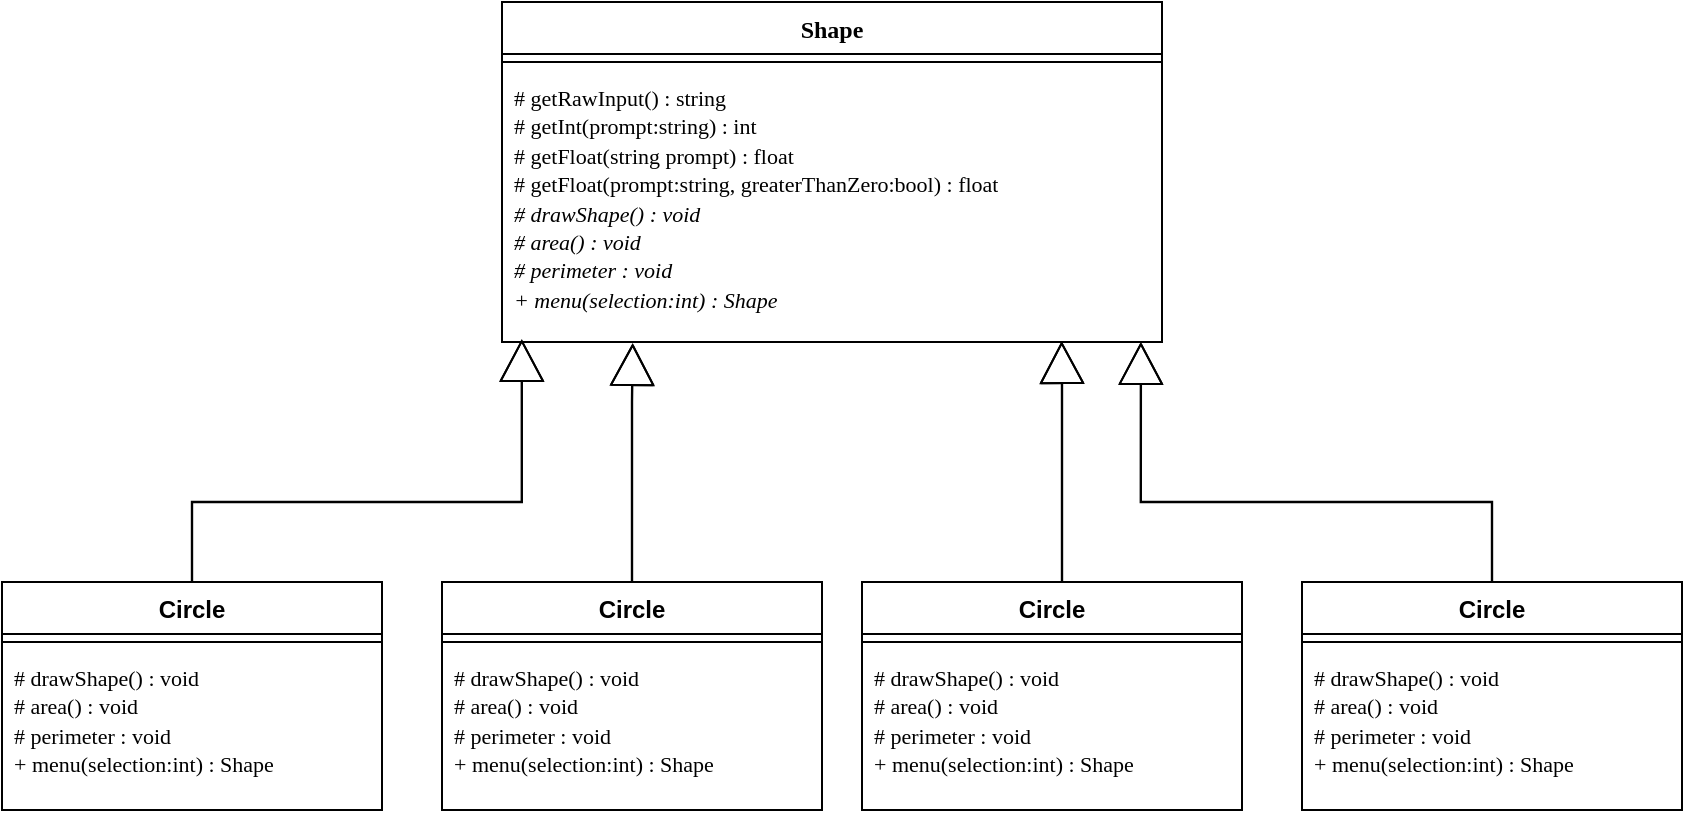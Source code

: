 <mxfile version="21.1.1" type="device">
  <diagram id="AK-pvQWccVTcr_6bdEfi" name="Page-1">
    <mxGraphModel dx="65" dy="40" grid="1" gridSize="10" guides="1" tooltips="1" connect="1" arrows="1" fold="1" page="1" pageScale="1" pageWidth="1600" pageHeight="900" math="0" shadow="0">
      <root>
        <mxCell id="0" />
        <mxCell id="1" parent="0" />
        <mxCell id="F4VY5fmV-4Neg_cE4m9Q-1" value="&lt;font face=&quot;Verdana&quot;&gt;Shape&lt;/font&gt;" style="swimlane;fontStyle=1;align=center;verticalAlign=top;childLayout=stackLayout;horizontal=1;startSize=26;horizontalStack=0;resizeParent=1;resizeParentMax=0;resizeLast=0;collapsible=1;marginBottom=0;whiteSpace=wrap;html=1;" vertex="1" parent="1">
          <mxGeometry x="570" y="160" width="330" height="170" as="geometry" />
        </mxCell>
        <mxCell id="F4VY5fmV-4Neg_cE4m9Q-3" value="" style="line;strokeWidth=1;fillColor=none;align=left;verticalAlign=middle;spacingTop=-1;spacingLeft=3;spacingRight=3;rotatable=0;labelPosition=right;points=[];portConstraint=eastwest;strokeColor=inherit;" vertex="1" parent="F4VY5fmV-4Neg_cE4m9Q-1">
          <mxGeometry y="26" width="330" height="8" as="geometry" />
        </mxCell>
        <mxCell id="F4VY5fmV-4Neg_cE4m9Q-4" value="&lt;font style=&quot;font-size: 11px;&quot; face=&quot;Verdana&quot;&gt;# getRawInput() : string&lt;br&gt;# getInt(prompt:string) : int&lt;br&gt;# getFloat(string prompt) : float&lt;br&gt;# getFloat(prompt:string, greaterThanZero:bool) : float&lt;br&gt;&lt;i&gt;# drawShape() : void&lt;br&gt;# area() : void&lt;br&gt;# perimeter : void&lt;br&gt;+ menu(selection:int) : Shape&lt;/i&gt;&lt;/font&gt;" style="text;strokeColor=none;fillColor=none;align=left;verticalAlign=top;spacingLeft=4;spacingRight=4;overflow=hidden;rotatable=0;points=[[0,0.5],[1,0.5]];portConstraint=eastwest;whiteSpace=wrap;html=1;" vertex="1" parent="F4VY5fmV-4Neg_cE4m9Q-1">
          <mxGeometry y="34" width="330" height="136" as="geometry" />
        </mxCell>
        <mxCell id="F4VY5fmV-4Neg_cE4m9Q-9" style="edgeStyle=orthogonalEdgeStyle;rounded=0;orthogonalLoop=1;jettySize=auto;html=1;shape=flexArrow;width=0.192;endSize=6.302;entryX=0.03;entryY=0.993;entryDx=0;entryDy=0;entryPerimeter=0;" edge="1" parent="1" source="F4VY5fmV-4Neg_cE4m9Q-5" target="F4VY5fmV-4Neg_cE4m9Q-4">
          <mxGeometry relative="1" as="geometry">
            <mxPoint x="740" y="340" as="targetPoint" />
            <Array as="points">
              <mxPoint x="415" y="410" />
              <mxPoint x="580" y="410" />
            </Array>
          </mxGeometry>
        </mxCell>
        <mxCell id="F4VY5fmV-4Neg_cE4m9Q-5" value="Circle" style="swimlane;fontStyle=1;align=center;verticalAlign=top;childLayout=stackLayout;horizontal=1;startSize=26;horizontalStack=0;resizeParent=1;resizeParentMax=0;resizeLast=0;collapsible=1;marginBottom=0;whiteSpace=wrap;html=1;" vertex="1" parent="1">
          <mxGeometry x="320" y="450" width="190" height="114" as="geometry" />
        </mxCell>
        <mxCell id="F4VY5fmV-4Neg_cE4m9Q-7" value="" style="line;strokeWidth=1;fillColor=none;align=left;verticalAlign=middle;spacingTop=-1;spacingLeft=3;spacingRight=3;rotatable=0;labelPosition=right;points=[];portConstraint=eastwest;strokeColor=inherit;" vertex="1" parent="F4VY5fmV-4Neg_cE4m9Q-5">
          <mxGeometry y="26" width="190" height="8" as="geometry" />
        </mxCell>
        <mxCell id="F4VY5fmV-4Neg_cE4m9Q-8" value="&lt;span style=&quot;border-color: var(--border-color); font-family: Verdana; font-size: 11px;&quot;&gt;# drawShape() : void&lt;br style=&quot;border-color: var(--border-color);&quot;&gt;# area() : void&lt;br style=&quot;border-color: var(--border-color);&quot;&gt;# perimeter : void&lt;br style=&quot;border-color: var(--border-color);&quot;&gt;+ menu(selection:int) : Shape&lt;/span&gt;" style="text;strokeColor=none;fillColor=none;align=left;verticalAlign=top;spacingLeft=4;spacingRight=4;overflow=hidden;rotatable=0;points=[[0,0.5],[1,0.5]];portConstraint=eastwest;whiteSpace=wrap;html=1;" vertex="1" parent="F4VY5fmV-4Neg_cE4m9Q-5">
          <mxGeometry y="34" width="190" height="80" as="geometry" />
        </mxCell>
        <mxCell id="F4VY5fmV-4Neg_cE4m9Q-10" value="Circle" style="swimlane;fontStyle=1;align=center;verticalAlign=top;childLayout=stackLayout;horizontal=1;startSize=26;horizontalStack=0;resizeParent=1;resizeParentMax=0;resizeLast=0;collapsible=1;marginBottom=0;whiteSpace=wrap;html=1;" vertex="1" parent="1">
          <mxGeometry x="540" y="450" width="190" height="114" as="geometry" />
        </mxCell>
        <mxCell id="F4VY5fmV-4Neg_cE4m9Q-11" value="" style="line;strokeWidth=1;fillColor=none;align=left;verticalAlign=middle;spacingTop=-1;spacingLeft=3;spacingRight=3;rotatable=0;labelPosition=right;points=[];portConstraint=eastwest;strokeColor=inherit;" vertex="1" parent="F4VY5fmV-4Neg_cE4m9Q-10">
          <mxGeometry y="26" width="190" height="8" as="geometry" />
        </mxCell>
        <mxCell id="F4VY5fmV-4Neg_cE4m9Q-12" value="&lt;span style=&quot;border-color: var(--border-color); font-family: Verdana; font-size: 11px;&quot;&gt;# drawShape() : void&lt;br style=&quot;border-color: var(--border-color);&quot;&gt;# area() : void&lt;br style=&quot;border-color: var(--border-color);&quot;&gt;# perimeter : void&lt;br style=&quot;border-color: var(--border-color);&quot;&gt;+ menu(selection:int) : Shape&lt;/span&gt;" style="text;strokeColor=none;fillColor=none;align=left;verticalAlign=top;spacingLeft=4;spacingRight=4;overflow=hidden;rotatable=0;points=[[0,0.5],[1,0.5]];portConstraint=eastwest;whiteSpace=wrap;html=1;" vertex="1" parent="F4VY5fmV-4Neg_cE4m9Q-10">
          <mxGeometry y="34" width="190" height="80" as="geometry" />
        </mxCell>
        <mxCell id="F4VY5fmV-4Neg_cE4m9Q-13" value="Circle" style="swimlane;fontStyle=1;align=center;verticalAlign=top;childLayout=stackLayout;horizontal=1;startSize=26;horizontalStack=0;resizeParent=1;resizeParentMax=0;resizeLast=0;collapsible=1;marginBottom=0;whiteSpace=wrap;html=1;" vertex="1" parent="1">
          <mxGeometry x="750" y="450" width="190" height="114" as="geometry" />
        </mxCell>
        <mxCell id="F4VY5fmV-4Neg_cE4m9Q-14" value="" style="line;strokeWidth=1;fillColor=none;align=left;verticalAlign=middle;spacingTop=-1;spacingLeft=3;spacingRight=3;rotatable=0;labelPosition=right;points=[];portConstraint=eastwest;strokeColor=inherit;" vertex="1" parent="F4VY5fmV-4Neg_cE4m9Q-13">
          <mxGeometry y="26" width="190" height="8" as="geometry" />
        </mxCell>
        <mxCell id="F4VY5fmV-4Neg_cE4m9Q-15" value="&lt;span style=&quot;border-color: var(--border-color); font-family: Verdana; font-size: 11px;&quot;&gt;# drawShape() : void&lt;br style=&quot;border-color: var(--border-color);&quot;&gt;# area() : void&lt;br style=&quot;border-color: var(--border-color);&quot;&gt;# perimeter : void&lt;br style=&quot;border-color: var(--border-color);&quot;&gt;+ menu(selection:int) : Shape&lt;/span&gt;" style="text;strokeColor=none;fillColor=none;align=left;verticalAlign=top;spacingLeft=4;spacingRight=4;overflow=hidden;rotatable=0;points=[[0,0.5],[1,0.5]];portConstraint=eastwest;whiteSpace=wrap;html=1;" vertex="1" parent="F4VY5fmV-4Neg_cE4m9Q-13">
          <mxGeometry y="34" width="190" height="80" as="geometry" />
        </mxCell>
        <mxCell id="F4VY5fmV-4Neg_cE4m9Q-16" value="Circle" style="swimlane;fontStyle=1;align=center;verticalAlign=top;childLayout=stackLayout;horizontal=1;startSize=26;horizontalStack=0;resizeParent=1;resizeParentMax=0;resizeLast=0;collapsible=1;marginBottom=0;whiteSpace=wrap;html=1;" vertex="1" parent="1">
          <mxGeometry x="970" y="450" width="190" height="114" as="geometry" />
        </mxCell>
        <mxCell id="F4VY5fmV-4Neg_cE4m9Q-17" value="" style="line;strokeWidth=1;fillColor=none;align=left;verticalAlign=middle;spacingTop=-1;spacingLeft=3;spacingRight=3;rotatable=0;labelPosition=right;points=[];portConstraint=eastwest;strokeColor=inherit;" vertex="1" parent="F4VY5fmV-4Neg_cE4m9Q-16">
          <mxGeometry y="26" width="190" height="8" as="geometry" />
        </mxCell>
        <mxCell id="F4VY5fmV-4Neg_cE4m9Q-18" value="&lt;span style=&quot;border-color: var(--border-color); font-family: Verdana; font-size: 11px;&quot;&gt;# drawShape() : void&lt;br style=&quot;border-color: var(--border-color);&quot;&gt;# area() : void&lt;br style=&quot;border-color: var(--border-color);&quot;&gt;# perimeter : void&lt;br style=&quot;border-color: var(--border-color);&quot;&gt;+ menu(selection:int) : Shape&lt;/span&gt;" style="text;strokeColor=none;fillColor=none;align=left;verticalAlign=top;spacingLeft=4;spacingRight=4;overflow=hidden;rotatable=0;points=[[0,0.5],[1,0.5]];portConstraint=eastwest;whiteSpace=wrap;html=1;" vertex="1" parent="F4VY5fmV-4Neg_cE4m9Q-16">
          <mxGeometry y="34" width="190" height="80" as="geometry" />
        </mxCell>
        <mxCell id="F4VY5fmV-4Neg_cE4m9Q-19" style="edgeStyle=orthogonalEdgeStyle;rounded=0;orthogonalLoop=1;jettySize=auto;html=1;shape=flexArrow;width=0.192;endSize=6.302;exitX=0.5;exitY=0;exitDx=0;exitDy=0;entryX=0.198;entryY=1.008;entryDx=0;entryDy=0;entryPerimeter=0;" edge="1" parent="1" source="F4VY5fmV-4Neg_cE4m9Q-10" target="F4VY5fmV-4Neg_cE4m9Q-4">
          <mxGeometry relative="1" as="geometry">
            <mxPoint x="480" y="451" as="sourcePoint" />
            <mxPoint x="635" y="340" as="targetPoint" />
            <Array as="points">
              <mxPoint x="635" y="360" />
              <mxPoint x="635" y="360" />
            </Array>
          </mxGeometry>
        </mxCell>
        <mxCell id="F4VY5fmV-4Neg_cE4m9Q-20" style="edgeStyle=orthogonalEdgeStyle;rounded=0;orthogonalLoop=1;jettySize=auto;html=1;shape=flexArrow;width=0.192;endSize=6.302;entryX=0.848;entryY=1.001;entryDx=0;entryDy=0;entryPerimeter=0;" edge="1" parent="1" target="F4VY5fmV-4Neg_cE4m9Q-4">
          <mxGeometry relative="1" as="geometry">
            <mxPoint x="850" y="450" as="sourcePoint" />
            <mxPoint x="1049" y="339" as="targetPoint" />
            <Array as="points">
              <mxPoint x="850" y="350" />
              <mxPoint x="850" y="350" />
            </Array>
          </mxGeometry>
        </mxCell>
        <mxCell id="F4VY5fmV-4Neg_cE4m9Q-21" style="edgeStyle=orthogonalEdgeStyle;rounded=0;orthogonalLoop=1;jettySize=auto;html=1;shape=flexArrow;width=0.192;endSize=6.302;exitX=0.5;exitY=0;exitDx=0;exitDy=0;entryX=0.968;entryY=1.004;entryDx=0;entryDy=0;entryPerimeter=0;" edge="1" parent="1" source="F4VY5fmV-4Neg_cE4m9Q-16" target="F4VY5fmV-4Neg_cE4m9Q-4">
          <mxGeometry relative="1" as="geometry">
            <mxPoint x="425" y="460" as="sourcePoint" />
            <mxPoint x="890" y="350" as="targetPoint" />
            <Array as="points">
              <mxPoint x="1065" y="410" />
              <mxPoint x="889" y="410" />
            </Array>
          </mxGeometry>
        </mxCell>
      </root>
    </mxGraphModel>
  </diagram>
</mxfile>
